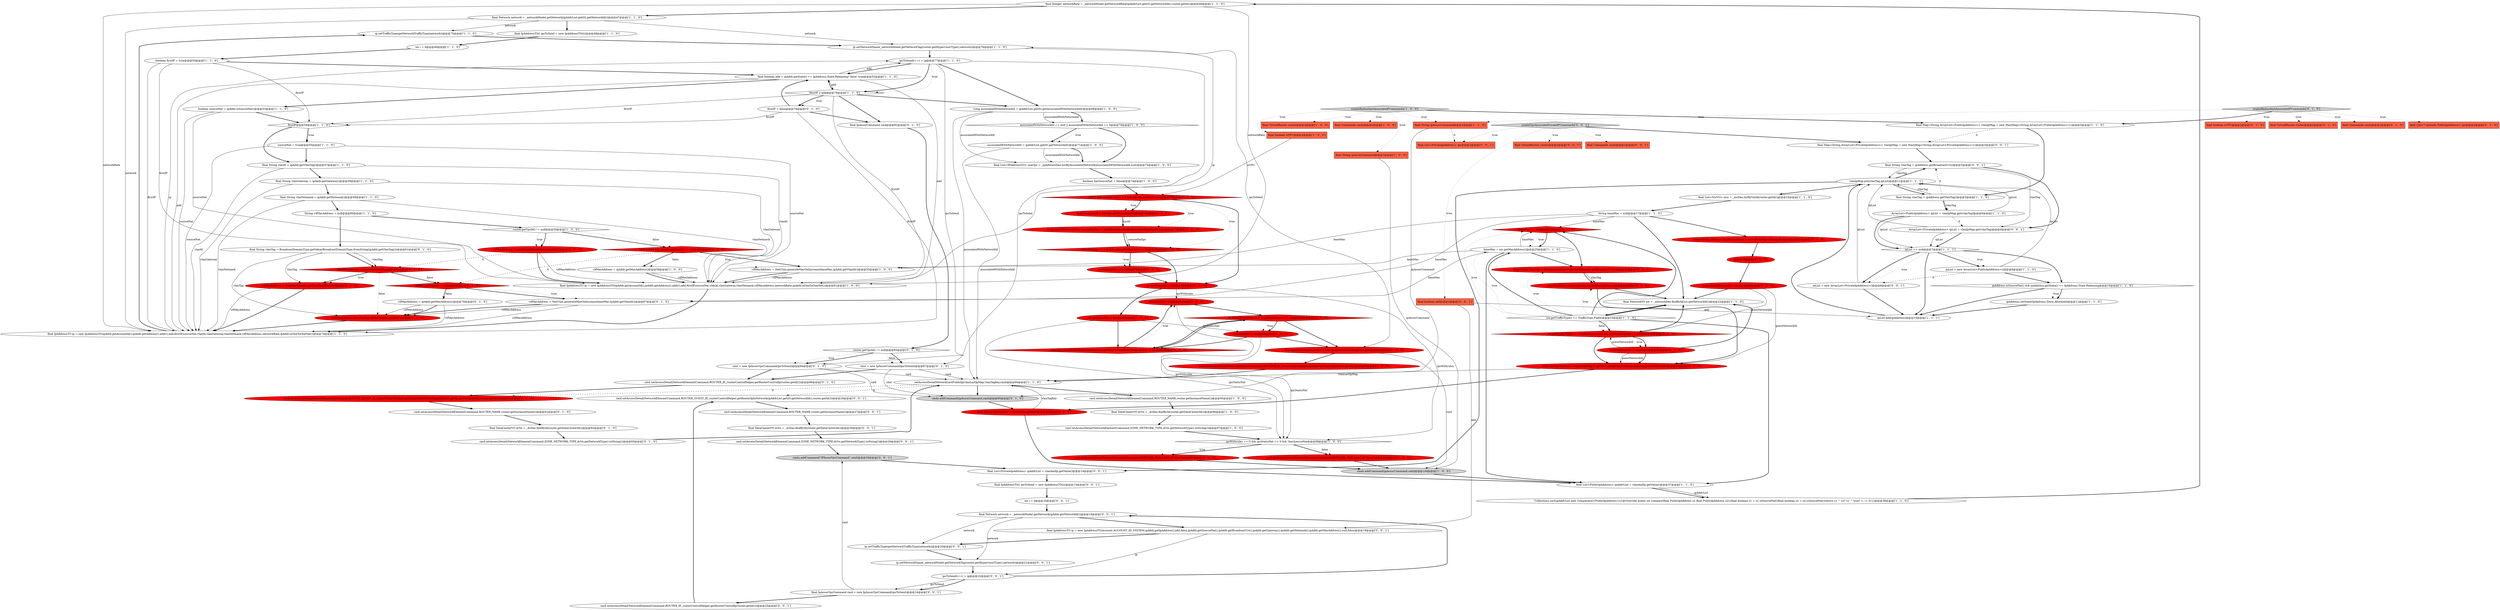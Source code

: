 digraph {
66 [style = filled, label = "final Integer networkRate = _networkModel.getNetworkRate(ipAddrList.get(0).getNetworkId(),router.getId())@@@46@@@['1', '1', '0']", fillcolor = white, shape = ellipse image = "AAA0AAABBB1BBB"];
26 [style = filled, label = "final String vlanGateway = ipAddr.getGateway()@@@58@@@['1', '1', '0']", fillcolor = white, shape = ellipse image = "AAA0AAABBB1BBB"];
33 [style = filled, label = "cmds.addCommand(ipAssocCommand,cmd)@@@104@@@['1', '0', '0']", fillcolor = lightgray, shape = ellipse image = "AAA0AAABBB1BBB"];
76 [style = filled, label = "cmd.setAccessDetail(NetworkElementCommand.ZONE_NETWORK_TYPE,dcVo.getNetworkType().toString())@@@93@@@['0', '1', '0']", fillcolor = white, shape = ellipse image = "AAA0AAABBB2BBB"];
99 [style = filled, label = "vlanMacAddress.containsKey(vlanTag)@@@62@@@['0', '1', '0']", fillcolor = red, shape = diamond image = "AAA1AAABBB2BBB"];
93 [style = filled, label = "Map<String,Boolean> vlanLastIpMap = getVlanLastIpMap(router.getVpcId(),guestNetworkId)@@@34@@@['0', '1', '0']", fillcolor = red, shape = ellipse image = "AAA1AAABBB2BBB"];
64 [style = filled, label = "final String vlanNetmask = ipAddr.getNetmask()@@@59@@@['1', '1', '0']", fillcolor = white, shape = ellipse image = "AAA0AAABBB1BBB"];
12 [style = filled, label = "ipsWithrules == 0 && ipsStaticNat == 0 && !hasSourceNat@@@98@@@['1', '0', '0']", fillcolor = white, shape = diamond image = "AAA0AAABBB1BBB"];
124 [style = filled, label = "ip.setTrafficType(getNetworkTrafficType(network))@@@20@@@['0', '0', '1']", fillcolor = white, shape = ellipse image = "AAA0AAABBB3BBB"];
97 [style = filled, label = "cmd.setAccessDetail(NetworkElementCommand.ROUTER_GUEST_IP,_routerControlHelper.getRouterIpInNetwork(ipAddrList.get(0).getNetworkId(),router.getId()))@@@90@@@['0', '1', '0']", fillcolor = red, shape = ellipse image = "AAA1AAABBB2BBB"];
88 [style = filled, label = "vifMacAddress = vlanMacAddress.get(vlanTag)@@@63@@@['0', '1', '0']", fillcolor = red, shape = ellipse image = "AAA1AAABBB2BBB"];
79 [style = filled, label = "final String vlanTagKey = vlanAndIp.getKey()@@@36@@@['0', '1', '0']", fillcolor = red, shape = ellipse image = "AAA1AAABBB2BBB"];
41 [style = filled, label = "final String ipAssocCommand@@@2@@@['1', '1', '0']", fillcolor = tomato, shape = box image = "AAA0AAABBB1BBB"];
0 [style = filled, label = "final VirtualRouter router@@@2@@@['1', '0', '0']", fillcolor = tomato, shape = box image = "AAA0AAABBB1BBB"];
75 [style = filled, label = "final Commands cmds@@@2@@@['0', '1', '0']", fillcolor = tomato, shape = box image = "AAA0AAABBB2BBB"];
44 [style = filled, label = "ip.setTrafficType(getNetworkTrafficType(network))@@@75@@@['1', '1', '0']", fillcolor = white, shape = ellipse image = "AAA0AAABBB1BBB"];
1 [style = filled, label = "ipList.add(ipAddress)@@@10@@@['1', '1', '1']", fillcolor = white, shape = ellipse image = "AAA0AAABBB1BBB"];
107 [style = filled, label = "final IpAssocVpcCommand cmd = new IpAssocVpcCommand(ipsToSend)@@@24@@@['0', '0', '1']", fillcolor = white, shape = ellipse image = "AAA0AAABBB3BBB"];
58 [style = filled, label = "String vifMacAddress = null@@@60@@@['1', '1', '0']", fillcolor = white, shape = ellipse image = "AAA0AAABBB1BBB"];
34 [style = filled, label = "final List<PublicIpAddress> ipAddrList = vlanAndIp.getValue()@@@37@@@['1', '1', '0']", fillcolor = white, shape = ellipse image = "AAA0AAABBB1BBB"];
98 [style = filled, label = "ipAddr.getVlanId() != 0@@@66@@@['0', '1', '0']", fillcolor = red, shape = diamond image = "AAA1AAABBB2BBB"];
2 [style = filled, label = "ipList == null@@@7@@@['1', '1', '1']", fillcolor = white, shape = diamond image = "AAA0AAABBB1BBB"];
96 [style = filled, label = "vlanMacAddress.put(vlanTag,nic.getMacAddress())@@@28@@@['0', '1', '0']", fillcolor = red, shape = ellipse image = "AAA1AAABBB2BBB"];
89 [style = filled, label = "cmd = new IpAssocCommand(ipsToSend)@@@87@@@['0', '1', '0']", fillcolor = white, shape = ellipse image = "AAA0AAABBB2BBB"];
50 [style = filled, label = "setAccessDetailNetworkLastPublicIp(vlanLastIpMap,vlanTagKey,cmd)@@@94@@@['1', '1', '0']", fillcolor = white, shape = ellipse image = "AAA0AAABBB1BBB"];
27 [style = filled, label = "isVPC && userIps.size() > 0 && userIps.get(0) != null@@@75@@@['1', '0', '0']", fillcolor = red, shape = diamond image = "AAA1AAABBB1BBB"];
100 [style = filled, label = "cmd = new IpAssocVpcCommand(ipsToSend)@@@84@@@['0', '1', '0']", fillcolor = white, shape = ellipse image = "AAA0AAABBB2BBB"];
94 [style = filled, label = "firstIP = false@@@79@@@['0', '1', '0']", fillcolor = white, shape = ellipse image = "AAA0AAABBB2BBB"];
56 [style = filled, label = "final IpAssocCommand cmd = new IpAssocCommand(ipsToSend)@@@92@@@['1', '0', '0']", fillcolor = red, shape = ellipse image = "AAA1AAABBB1BBB"];
109 [style = filled, label = "int i = 0@@@16@@@['0', '0', '1']", fillcolor = white, shape = ellipse image = "AAA0AAABBB3BBB"];
90 [style = filled, label = "router.getVpcId() != null@@@83@@@['0', '1', '0']", fillcolor = white, shape = diamond image = "AAA0AAABBB2BBB"];
10 [style = filled, label = "final boolean isVPC@@@2@@@['1', '0', '0']", fillcolor = tomato, shape = box image = "AAA0AAABBB1BBB"];
72 [style = filled, label = "final String vlanTag = BroadcastDomainType.getValue(BroadcastDomainType.fromString(ipAddr.getVlanTag()))@@@61@@@['0', '1', '0']", fillcolor = white, shape = ellipse image = "AAA0AAABBB2BBB"];
29 [style = filled, label = "firstIP@@@54@@@['1', '1', '0']", fillcolor = white, shape = diamond image = "AAA0AAABBB1BBB"];
65 [style = filled, label = "ipAddress.setState(IpAddress.State.Allocated)@@@11@@@['1', '1', '0']", fillcolor = white, shape = ellipse image = "AAA0AAABBB1BBB"];
70 [style = filled, label = "final Network network = _networkModel.getNetwork(ipAddrList.get(0).getNetworkId())@@@47@@@['1', '1', '0']", fillcolor = white, shape = ellipse image = "AAA0AAABBB1BBB"];
17 [style = filled, label = "final Commands cmds@@@2@@@['1', '0', '0']", fillcolor = tomato, shape = box image = "AAA0AAABBB1BBB"];
42 [style = filled, label = "final String vlanTag = ipAddress.getVlanTag()@@@5@@@['1', '1', '0']", fillcolor = white, shape = ellipse image = "AAA0AAABBB1BBB"];
54 [style = filled, label = "boolean firstIP = true@@@50@@@['1', '1', '0']", fillcolor = white, shape = ellipse image = "AAA0AAABBB1BBB"];
31 [style = filled, label = "ip.isOneToOneNat() && ip.getRuleState() == null@@@88@@@['1', '0', '0']", fillcolor = red, shape = diamond image = "AAA1AAABBB1BBB"];
77 [style = filled, label = "baseMac == null@@@24@@@['0', '1', '0']", fillcolor = red, shape = diamond image = "AAA1AAABBB2BBB"];
114 [style = filled, label = "final VirtualRouter router@@@2@@@['0', '0', '1']", fillcolor = tomato, shape = box image = "AAA0AAABBB3BBB"];
86 [style = filled, label = "final DataCenterVO dcVo = _dcDao.findById(router.getDataCenterId())@@@92@@@['0', '1', '0']", fillcolor = white, shape = ellipse image = "AAA0AAABBB2BBB"];
126 [style = filled, label = "cmd.setAccessDetail(NetworkElementCommand.ROUTER_GUEST_IP,_routerControlHelper.getRouterIpInNetwork(ipAddrList.get(0).getNetworkId(),router.getId()))@@@26@@@['0', '0', '1']", fillcolor = white, shape = ellipse image = "AAA0AAABBB3BBB"];
74 [style = filled, label = "guestNetworkId = nw.getId()@@@31@@@['0', '1', '0']", fillcolor = red, shape = ellipse image = "AAA1AAABBB2BBB"];
80 [style = filled, label = "cmds.addCommand(ipAssocCommand,cmd)@@@95@@@['0', '1', '0']", fillcolor = lightgray, shape = ellipse image = "AAA0AAABBB2BBB"];
23 [style = filled, label = "ipAddress.isSourceNat() && ipAddress.getState() == IpAddress.State.Releasing@@@10@@@['1', '1', '0']", fillcolor = white, shape = diamond image = "AAA0AAABBB1BBB"];
52 [style = filled, label = "int ipsWithrules = 0@@@82@@@['1', '0', '0']", fillcolor = red, shape = ellipse image = "AAA1AAABBB1BBB"];
16 [style = filled, label = "hasSourceNat = true@@@79@@@['1', '0', '0']", fillcolor = red, shape = ellipse image = "AAA1AAABBB1BBB"];
71 [style = filled, label = "associatedWithNetworkId = ipAddrList.get(0).getNetworkId()@@@71@@@['1', '0', '0']", fillcolor = white, shape = ellipse image = "AAA0AAABBB1BBB"];
85 [style = filled, label = "vlanMacAddress.put(vlanTag,vifMacAddress)@@@72@@@['0', '1', '0']", fillcolor = red, shape = ellipse image = "AAA1AAABBB2BBB"];
115 [style = filled, label = "final IpAddressTO ip = new IpAddressTO(Account.ACCOUNT_ID_SYSTEM,ipAddr.getIpAddress(),add,false,ipAddr.getSourceNat(),ipAddr.getBroadcastUri(),ipAddr.getGateway(),ipAddr.getNetmask(),ipAddr.getMacAddress(),null,false)@@@19@@@['0', '0', '1']", fillcolor = white, shape = ellipse image = "AAA0AAABBB3BBB"];
30 [style = filled, label = "String baseMac = null@@@17@@@['1', '1', '0']", fillcolor = white, shape = ellipse image = "AAA0AAABBB1BBB"];
21 [style = filled, label = "createRedundantAssociateIPCommands['1', '0', '0']", fillcolor = lightgray, shape = diamond image = "AAA0AAABBB1BBB"];
36 [style = filled, label = "vlanIpMap.put(vlanTag,ipList)@@@11@@@['1', '1', '1']", fillcolor = white, shape = ellipse image = "AAA0AAABBB1BBB"];
62 [style = filled, label = "final List<IPAddressVO> sourceNatIps = _ipAddressDao.listByAssociatedVpc(vpcId,true)@@@77@@@['1', '0', '0']", fillcolor = red, shape = ellipse image = "AAA1AAABBB1BBB"];
39 [style = filled, label = "final IpAddressTO ip = new IpAddressTO(ipAddr.getAccountId(),ipAddr.getAddress().addr(),add,firstIP,sourceNat,vlanId,vlanGateway,vlanNetmask,vifMacAddress,networkRate,ipAddr.isOneToOneNat())@@@61@@@['1', '0', '0']", fillcolor = white, shape = ellipse image = "AAA0AAABBB1BBB"];
87 [style = filled, label = "final List<? extends PublicIpAddress> ips@@@2@@@['0', '1', '0']", fillcolor = tomato, shape = box image = "AAA0AAABBB2BBB"];
49 [style = filled, label = "final boolean add = ipAddr.getState() == IpAddress.State.Releasing? false: true@@@52@@@['1', '1', '0']", fillcolor = white, shape = ellipse image = "AAA0AAABBB1BBB"];
40 [style = filled, label = "ipsWithrules++@@@86@@@['1', '0', '0']", fillcolor = red, shape = ellipse image = "AAA1AAABBB1BBB"];
61 [style = filled, label = "final List<IPAddressVO> userIps = _ipAddressDao.listByAssociatedNetwork(associatedWithNetworkId,null)@@@73@@@['1', '0', '0']", fillcolor = white, shape = ellipse image = "AAA0AAABBB1BBB"];
92 [style = filled, label = "cmd.setAccessDetail(NetworkElementCommand.ROUTER_NAME,router.getInstanceName())@@@91@@@['0', '1', '0']", fillcolor = white, shape = ellipse image = "AAA0AAABBB2BBB"];
43 [style = filled, label = "associatedWithNetworkId == null || associatedWithNetworkId == 0@@@70@@@['1', '0', '0']", fillcolor = white, shape = diamond image = "AAA0AAABBB1BBB"];
55 [style = filled, label = "ipsStaticNat++@@@89@@@['1', '0', '0']", fillcolor = red, shape = ellipse image = "AAA1AAABBB1BBB"];
128 [style = filled, label = "final DataCenterVO dcVo = _dcDao.findById(router.getDataCenterId())@@@28@@@['0', '0', '1']", fillcolor = white, shape = ellipse image = "AAA0AAABBB3BBB"];
67 [style = filled, label = "final NetworkVO nw = _networkDao.findById(nic.getNetworkId())@@@22@@@['1', '1', '0']", fillcolor = white, shape = ellipse image = "AAA0AAABBB1BBB"];
73 [style = filled, label = "final boolean isVPC@@@2@@@['0', '1', '0']", fillcolor = tomato, shape = box image = "AAA0AAABBB2BBB"];
123 [style = filled, label = "cmd.setAccessDetail(NetworkElementCommand.ROUTER_NAME,router.getInstanceName())@@@27@@@['0', '0', '1']", fillcolor = white, shape = ellipse image = "AAA0AAABBB3BBB"];
3 [style = filled, label = "final String vlanId = ipAddr.getVlanTag()@@@57@@@['1', '1', '0']", fillcolor = white, shape = ellipse image = "AAA0AAABBB1BBB"];
51 [style = filled, label = "ipList = new ArrayList<PublicIpAddress>()@@@8@@@['1', '1', '0']", fillcolor = white, shape = ellipse image = "AAA0AAABBB1BBB"];
95 [style = filled, label = "createRedundantAssociateIPCommands['0', '1', '0']", fillcolor = lightgray, shape = diamond image = "AAA0AAABBB2BBB"];
46 [style = filled, label = "cmd.setAccessDetail(NetworkElementCommand.NETWORK_PUB_LAST_IP,\"false\")@@@102@@@['1', '0', '0']", fillcolor = red, shape = ellipse image = "AAA1AAABBB1BBB"];
47 [style = filled, label = "final Map<String,ArrayList<PublicIpAddress>> vlanIpMap = new HashMap<String,ArrayList<PublicIpAddress>>()@@@3@@@['1', '1', '0']", fillcolor = white, shape = ellipse image = "AAA0AAABBB1BBB"];
8 [style = filled, label = "int i = 0@@@49@@@['1', '1', '0']", fillcolor = white, shape = ellipse image = "AAA0AAABBB1BBB"];
81 [style = filled, label = "final IpAssocCommand cmd@@@82@@@['0', '1', '0']", fillcolor = white, shape = ellipse image = "AAA0AAABBB2BBB"];
113 [style = filled, label = "cmds.addCommand(\"IPAssocVpcCommand\",cmd)@@@30@@@['0', '0', '1']", fillcolor = lightgray, shape = ellipse image = "AAA0AAABBB3BBB"];
116 [style = filled, label = "ip.setNetworkName(_networkModel.getNetworkTag(router.getHypervisorType(),network))@@@21@@@['0', '0', '1']", fillcolor = white, shape = ellipse image = "AAA0AAABBB3BBB"];
35 [style = filled, label = "final IpAddressTO(( ipsToSend = new IpAddressTO((((@@@48@@@['1', '1', '0']", fillcolor = white, shape = ellipse image = "AAA0AAABBB1BBB"];
127 [style = filled, label = "final List<PrivateIpAddress> ipAddrList = vlanAndIp.getValue()@@@14@@@['0', '0', '1']", fillcolor = white, shape = ellipse image = "AAA0AAABBB3BBB"];
7 [style = filled, label = "int ipsStaticNat = 0@@@83@@@['1', '0', '0']", fillcolor = red, shape = ellipse image = "AAA1AAABBB1BBB"];
125 [style = filled, label = "final Network network = _networkModel.getNetwork(ipAddr.getNetworkId())@@@18@@@['0', '0', '1']", fillcolor = white, shape = ellipse image = "AAA0AAABBB3BBB"];
110 [style = filled, label = "ipList = new ArrayList<PrivateIpAddress>()@@@8@@@['0', '0', '1']", fillcolor = white, shape = ellipse image = "AAA0AAABBB3BBB"];
59 [style = filled, label = "vifMacAddress = NetUtils.generateMacOnIncrease(baseMac,ipAddr.getVlanId())@@@55@@@['1', '0', '0']", fillcolor = white, shape = ellipse image = "AAA0AAABBB1BBB"];
120 [style = filled, label = "ipsToSend(i++( = ip@@@22@@@['0', '0', '1']", fillcolor = white, shape = ellipse image = "AAA0AAABBB3BBB"];
60 [style = filled, label = "final IpAddressTO ip = new IpAddressTO(ipAddr.getAccountId(),ipAddr.getAddress().addr(),add,firstIP,sourceNat,vlanId,vlanGateway,vlanNetmask,vifMacAddress,networkRate,ipAddr.isOneToOneNat())@@@74@@@['1', '1', '0']", fillcolor = white, shape = ellipse image = "AAA0AAABBB1BBB"];
118 [style = filled, label = "final List<PrivateIpAddress> ips@@@2@@@['0', '0', '1']", fillcolor = tomato, shape = box image = "AAA0AAABBB3BBB"];
103 [style = filled, label = "Map<String,String> vlanMacAddress = new HashMap<String,String>()@@@18@@@['0', '1', '0']", fillcolor = red, shape = ellipse image = "AAA1AAABBB2BBB"];
119 [style = filled, label = "final String vlanTag = ipAddress.getBroadcastUri()@@@5@@@['0', '0', '1']", fillcolor = white, shape = ellipse image = "AAA0AAABBB3BBB"];
6 [style = filled, label = "boolean sourceNat = ipAddr.isSourceNat()@@@53@@@['1', '1', '0']", fillcolor = white, shape = ellipse image = "AAA0AAABBB1BBB"];
112 [style = filled, label = "final Map<String,ArrayList<PrivateIpAddress>> vlanIpMap = new HashMap<String,ArrayList<PrivateIpAddress>>()@@@3@@@['0', '0', '1']", fillcolor = white, shape = ellipse image = "AAA0AAABBB3BBB"];
28 [style = filled, label = "cmd.setAccessDetail(NetworkElementCommand.NETWORK_PUB_LAST_IP,\"true\")@@@99@@@['1', '0', '0']", fillcolor = red, shape = ellipse image = "AAA1AAABBB1BBB"];
117 [style = filled, label = "final IpAddressTO(( ipsToSend = new IpAddressTO((((@@@15@@@['0', '0', '1']", fillcolor = white, shape = ellipse image = "AAA0AAABBB3BBB"];
104 [style = filled, label = "vifMacAddress = NetUtils.generateMacOnIncrease(baseMac,ipAddr.getVlanId())@@@67@@@['0', '1', '0']", fillcolor = white, shape = ellipse image = "AAA0AAABBB2BBB"];
45 [style = filled, label = "cmd.setAccessDetail(NetworkElementCommand.ROUTER_IP,_routerControlHelper.getRouterControlIp(router.getId()))@@@93@@@['1', '0', '0']", fillcolor = red, shape = ellipse image = "AAA1AAABBB1BBB"];
11 [style = filled, label = "baseMac = nic.getMacAddress()@@@25@@@['1', '1', '0']", fillcolor = white, shape = ellipse image = "AAA0AAABBB1BBB"];
105 [style = filled, label = "cmd.setAccessDetail(NetworkElementCommand.ROUTER_IP,_routerControlHelper.getRouterControlIp(router.getId()))@@@25@@@['0', '0', '1']", fillcolor = white, shape = ellipse image = "AAA0AAABBB3BBB"];
101 [style = filled, label = "@@@19@@@['0', '1', '0']", fillcolor = red, shape = ellipse image = "AAA1AAABBB2BBB"];
82 [style = filled, label = "nw.getTrafficType() == TrafficType.Guest && guestNetworkId == null@@@30@@@['0', '1', '0']", fillcolor = red, shape = diamond image = "AAA1AAABBB2BBB"];
53 [style = filled, label = "ip.setNetworkName(_networkModel.getNetworkTag(router.getHypervisorType(),network))@@@76@@@['1', '1', '0']", fillcolor = white, shape = ellipse image = "AAA0AAABBB1BBB"];
4 [style = filled, label = "nw.getTrafficType() == TrafficType.Public@@@23@@@['1', '1', '0']", fillcolor = white, shape = diamond image = "AAA0AAABBB1BBB"];
38 [style = filled, label = "cmd.setAccessDetail(NetworkElementCommand.ZONE_NETWORK_TYPE,dcVo.getNetworkType().toString())@@@97@@@['1', '0', '0']", fillcolor = white, shape = ellipse image = "AAA0AAABBB1BBB"];
69 [style = filled, label = "_rulesDao.countRulesByIpIdAndState(ip.getId(),FirewallRule.State.Active) > 0@@@85@@@['1', '0', '0']", fillcolor = red, shape = diamond image = "AAA1AAABBB1BBB"];
84 [style = filled, label = "final String vlanTag = BroadcastDomainType.getValue(nic.getBroadcastUri())@@@27@@@['0', '1', '0']", fillcolor = red, shape = ellipse image = "AAA1AAABBB2BBB"];
22 [style = filled, label = "!sourceNat && ipAddr.getVlanId() != 0@@@54@@@['1', '0', '0']", fillcolor = red, shape = diamond image = "AAA1AAABBB1BBB"];
57 [style = filled, label = "vifMacAddress = ipAddr.getMacAddress()@@@51@@@['1', '0', '0']", fillcolor = red, shape = ellipse image = "AAA1AAABBB1BBB"];
5 [style = filled, label = "vifMacAddress = ipAddr.getMacAddress()@@@58@@@['1', '0', '0']", fillcolor = white, shape = ellipse image = "AAA0AAABBB1BBB"];
15 [style = filled, label = "final DataCenterVO dcVo = _dcDao.findById(router.getDataCenterId())@@@96@@@['1', '0', '0']", fillcolor = white, shape = ellipse image = "AAA0AAABBB1BBB"];
121 [style = filled, label = "ArrayList<PrivateIpAddress> ipList = vlanIpMap.get(vlanTag)@@@6@@@['0', '0', '1']", fillcolor = white, shape = ellipse image = "AAA0AAABBB3BBB"];
48 [style = filled, label = "final Long vpcId = userIps.get(0).getVpcId()@@@76@@@['1', '0', '0']", fillcolor = red, shape = ellipse image = "AAA1AAABBB1BBB"];
32 [style = filled, label = "sourceNatIps != null && sourceNatIps.size() > 0@@@78@@@['1', '0', '0']", fillcolor = red, shape = diamond image = "AAA1AAABBB1BBB"];
108 [style = filled, label = "final Commands cmds@@@2@@@['0', '0', '1']", fillcolor = tomato, shape = box image = "AAA0AAABBB3BBB"];
122 [style = filled, label = "createVpcAssociatePrivateIPCommands['0', '0', '1']", fillcolor = lightgray, shape = diamond image = "AAA0AAABBB3BBB"];
24 [style = filled, label = "ipsToSend(i++( = ip@@@77@@@['1', '1', '0']", fillcolor = white, shape = ellipse image = "AAA0AAABBB1BBB"];
18 [style = filled, label = "router.getVpcId() != null@@@50@@@['1', '0', '0']", fillcolor = white, shape = diamond image = "AAA0AAABBB1BBB"];
91 [style = filled, label = "final VirtualRouter router@@@2@@@['0', '1', '0']", fillcolor = tomato, shape = box image = "AAA0AAABBB2BBB"];
14 [style = filled, label = "boolean hasSourceNat = false@@@74@@@['1', '0', '0']", fillcolor = white, shape = ellipse image = "AAA0AAABBB1BBB"];
106 [style = filled, label = "cmd.setAccessDetail(NetworkElementCommand.ZONE_NETWORK_TYPE,dcVo.getNetworkType().toString())@@@29@@@['0', '0', '1']", fillcolor = white, shape = ellipse image = "AAA0AAABBB3BBB"];
13 [style = filled, label = "Long associatedWithNetworkId = ipAddrList.get(0).getAssociatedWithNetworkId()@@@69@@@['1', '0', '0']", fillcolor = white, shape = ellipse image = "AAA0AAABBB1BBB"];
102 [style = filled, label = "Long guestNetworkId = null@@@20@@@['0', '1', '0']", fillcolor = red, shape = ellipse image = "AAA1AAABBB2BBB"];
25 [style = filled, label = "!firstIP || add@@@78@@@['1', '1', '0']", fillcolor = white, shape = diamond image = "AAA0AAABBB1BBB"];
68 [style = filled, label = "final List<NicVO> nics = _nicDao.listByVmId(router.getId())@@@16@@@['1', '1', '0']", fillcolor = white, shape = ellipse image = "AAA0AAABBB1BBB"];
9 [style = filled, label = "final String ipAssocCommand@@@2@@@['1', '0', '0']", fillcolor = tomato, shape = box image = "AAA0AAABBB1BBB"];
111 [style = filled, label = "final boolean add@@@2@@@['0', '0', '1']", fillcolor = tomato, shape = box image = "AAA0AAABBB3BBB"];
19 [style = filled, label = "Collections.sort(ipAddrList,new Comparator<PublicIpAddress>(){@Override public int compare(final PublicIpAddress o1,final PublicIpAddress o2){final boolean s1 = o1.isSourceNat()final boolean s2 = o2.isSourceNat()return s1 ^ s2? s1 ^ true? 1: -1: 0}})@@@38@@@['1', '1', '0']", fillcolor = white, shape = ellipse image = "AAA0AAABBB1BBB"];
63 [style = filled, label = "sourceNat = true@@@55@@@['1', '1', '0']", fillcolor = white, shape = ellipse image = "AAA0AAABBB1BBB"];
78 [style = filled, label = "vifMacAddress = ipAddr.getMacAddress()@@@70@@@['0', '1', '0']", fillcolor = white, shape = ellipse image = "AAA0AAABBB2BBB"];
20 [style = filled, label = "ArrayList<PublicIpAddress> ipList = vlanIpMap.get(vlanTag)@@@6@@@['1', '1', '0']", fillcolor = white, shape = ellipse image = "AAA0AAABBB1BBB"];
37 [style = filled, label = "cmd.setAccessDetail(NetworkElementCommand.ROUTER_NAME,router.getInstanceName())@@@95@@@['1', '0', '0']", fillcolor = white, shape = ellipse image = "AAA0AAABBB1BBB"];
83 [style = filled, label = "cmd.setAccessDetail(NetworkElementCommand.ROUTER_IP,_routerControlHelper.getRouterControlIp(router.getId()))@@@89@@@['0', '1', '0']", fillcolor = white, shape = ellipse image = "AAA0AAABBB2BBB"];
54->60 [style = solid, label="firstIP"];
25->49 [style = bold, label=""];
27->32 [style = dotted, label="true"];
22->98 [style = dashed, label="0"];
120->107 [style = solid, label="ipsToSend"];
16->52 [style = bold, label=""];
121->36 [style = solid, label="ipList"];
31->55 [style = dotted, label="true"];
31->56 [style = bold, label=""];
90->100 [style = dotted, label="true"];
72->99 [style = bold, label=""];
24->25 [style = dotted, label="true"];
32->52 [style = bold, label=""];
2->51 [style = bold, label=""];
89->83 [style = bold, label=""];
84->96 [style = solid, label="vlanTag"];
53->56 [style = solid, label="ipsToSend"];
50->80 [style = bold, label=""];
38->12 [style = bold, label=""];
13->50 [style = solid, label="associatedWithNetworkId"];
37->15 [style = bold, label=""];
110->1 [style = bold, label=""];
39->53 [style = solid, label="ip"];
74->82 [style = solid, label="guestNetworkId"];
58->18 [style = bold, label=""];
20->121 [style = dashed, label="0"];
7->69 [style = bold, label=""];
98->78 [style = dotted, label="false"];
70->60 [style = solid, label="network"];
44->53 [style = bold, label=""];
106->113 [style = bold, label=""];
125->116 [style = solid, label="network"];
95->41 [style = dotted, label="true"];
6->29 [style = bold, label=""];
62->32 [style = solid, label="sourceNatIps"];
104->60 [style = solid, label="vifMacAddress"];
82->93 [style = bold, label=""];
39->60 [style = bold, label=""];
60->24 [style = solid, label="ip"];
2->23 [style = bold, label=""];
48->62 [style = bold, label=""];
100->50 [style = solid, label="cmd"];
74->67 [style = bold, label=""];
54->29 [style = solid, label="firstIP"];
55->12 [style = solid, label="ipsStaticNat"];
22->59 [style = bold, label=""];
18->22 [style = bold, label=""];
11->59 [style = solid, label="baseMac"];
24->49 [style = bold, label=""];
82->67 [style = bold, label=""];
82->74 [style = bold, label=""];
57->39 [style = bold, label=""];
78->85 [style = solid, label="vifMacAddress"];
113->127 [style = bold, label=""];
107->105 [style = bold, label=""];
83->97 [style = bold, label=""];
67->4 [style = bold, label=""];
6->60 [style = solid, label="sourceNat"];
29->63 [style = bold, label=""];
10->27 [style = solid, label="isVPC"];
93->79 [style = bold, label=""];
70->35 [style = bold, label=""];
35->8 [style = bold, label=""];
51->110 [style = dashed, label="0"];
70->53 [style = solid, label="network"];
20->2 [style = solid, label="ipList"];
9->33 [style = solid, label="ipAssocCommand"];
7->12 [style = solid, label="ipsStaticNat"];
40->31 [style = bold, label=""];
4->67 [style = bold, label=""];
90->100 [style = bold, label=""];
81->90 [style = bold, label=""];
100->83 [style = bold, label=""];
99->98 [style = bold, label=""];
90->89 [style = bold, label=""];
63->39 [style = solid, label="sourceNat"];
71->61 [style = solid, label="associatedWithNetworkId"];
99->85 [style = dotted, label="false"];
26->64 [style = bold, label=""];
102->82 [style = solid, label="guestNetworkId"];
59->39 [style = solid, label="vifMacAddress"];
120->125 [style = bold, label=""];
31->69 [style = bold, label=""];
15->38 [style = bold, label=""];
121->2 [style = bold, label=""];
13->61 [style = solid, label="associatedWithNetworkId"];
122->114 [style = dotted, label="true"];
30->67 [style = bold, label=""];
54->49 [style = bold, label=""];
12->28 [style = bold, label=""];
34->19 [style = bold, label=""];
126->123 [style = bold, label=""];
71->50 [style = solid, label="associatedWithNetworkId"];
51->23 [style = bold, label=""];
5->39 [style = bold, label=""];
23->65 [style = bold, label=""];
50->37 [style = bold, label=""];
21->0 [style = dotted, label="true"];
11->84 [style = bold, label=""];
36->119 [style = bold, label=""];
66->39 [style = solid, label="networkRate"];
109->125 [style = bold, label=""];
24->89 [style = solid, label="ipsToSend"];
23->65 [style = dotted, label="true"];
20->36 [style = solid, label="ipList"];
11->77 [style = solid, label="baseMac"];
24->100 [style = solid, label="ipsToSend"];
48->62 [style = solid, label="vpcId"];
42->36 [style = solid, label="vlanTag"];
22->59 [style = dotted, label="true"];
21->17 [style = dotted, label="true"];
98->104 [style = dotted, label="true"];
59->39 [style = bold, label=""];
40->12 [style = solid, label="ipsWithrules"];
111->1 [style = solid, label="add"];
122->108 [style = dotted, label="true"];
89->80 [style = solid, label="cmd"];
22->5 [style = bold, label=""];
69->31 [style = bold, label=""];
29->63 [style = dotted, label="true"];
4->82 [style = dotted, label="false"];
49->60 [style = solid, label="add"];
71->61 [style = bold, label=""];
107->113 [style = solid, label="cmd"];
85->60 [style = bold, label=""];
80->79 [style = bold, label=""];
101->102 [style = bold, label=""];
21->9 [style = dotted, label="true"];
88->60 [style = solid, label="vifMacAddress"];
95->87 [style = dotted, label="true"];
98->78 [style = bold, label=""];
13->43 [style = bold, label=""];
127->117 [style = bold, label=""];
53->24 [style = bold, label=""];
46->33 [style = bold, label=""];
27->48 [style = dotted, label="true"];
52->7 [style = bold, label=""];
50->97 [style = dashed, label="0"];
76->50 [style = bold, label=""];
25->94 [style = dotted, label="true"];
124->116 [style = bold, label=""];
86->76 [style = bold, label=""];
65->1 [style = bold, label=""];
36->42 [style = bold, label=""];
41->80 [style = solid, label="ipAssocCommand"];
24->13 [style = bold, label=""];
60->44 [style = bold, label=""];
94->49 [style = bold, label=""];
21->47 [style = bold, label=""];
66->70 [style = bold, label=""];
102->93 [style = solid, label="guestNetworkId"];
99->88 [style = bold, label=""];
47->42 [style = bold, label=""];
25->39 [style = solid, label="firstIP"];
4->84 [style = dotted, label="true"];
62->32 [style = bold, label=""];
55->69 [style = bold, label=""];
34->19 [style = solid, label="ipAddrList"];
2->1 [style = bold, label=""];
90->89 [style = dotted, label="false"];
49->39 [style = solid, label="add"];
7->55 [style = solid, label="ipsStaticNat"];
50->126 [style = dashed, label="0"];
3->26 [style = bold, label=""];
4->11 [style = dotted, label="true"];
68->30 [style = bold, label=""];
78->85 [style = bold, label=""];
51->36 [style = solid, label="ipList"];
18->22 [style = dotted, label="false"];
21->10 [style = dotted, label="true"];
32->16 [style = bold, label=""];
112->119 [style = bold, label=""];
125->124 [style = solid, label="network"];
69->40 [style = bold, label=""];
102->67 [style = bold, label=""];
74->93 [style = solid, label="guestNetworkId"];
122->112 [style = bold, label=""];
74->93 [style = bold, label=""];
77->11 [style = dotted, label="true"];
42->20 [style = solid, label="vlanTag"];
2->110 [style = dotted, label="true"];
94->29 [style = solid, label="firstIP"];
27->52 [style = bold, label=""];
3->39 [style = solid, label="vlanId"];
88->60 [style = bold, label=""];
54->39 [style = solid, label="firstIP"];
104->85 [style = solid, label="vifMacAddress"];
43->61 [style = bold, label=""];
5->39 [style = solid, label="vifMacAddress"];
56->33 [style = solid, label="cmd"];
58->72 [style = bold, label=""];
21->41 [style = dotted, label="true"];
56->45 [style = bold, label=""];
19->66 [style = bold, label=""];
25->29 [style = solid, label="firstIP"];
72->88 [style = solid, label="vlanTag"];
12->46 [style = bold, label=""];
25->94 [style = bold, label=""];
22->5 [style = dotted, label="false"];
52->12 [style = solid, label="ipsWithrules"];
24->25 [style = bold, label=""];
3->60 [style = solid, label="vlanId"];
18->57 [style = bold, label=""];
94->81 [style = bold, label=""];
18->57 [style = dotted, label="true"];
4->77 [style = bold, label=""];
11->104 [style = solid, label="baseMac"];
70->44 [style = solid, label="network"];
63->60 [style = solid, label="sourceNat"];
105->126 [style = bold, label=""];
115->124 [style = bold, label=""];
99->88 [style = dotted, label="true"];
14->27 [style = bold, label=""];
77->11 [style = bold, label=""];
128->106 [style = bold, label=""];
98->104 [style = bold, label=""];
8->54 [style = bold, label=""];
36->127 [style = bold, label=""];
72->85 [style = solid, label="vlanTag"];
64->58 [style = bold, label=""];
42->119 [style = dashed, label="0"];
63->3 [style = bold, label=""];
115->120 [style = solid, label="ip"];
49->6 [style = bold, label=""];
93->50 [style = solid, label="vlanLastIpMap"];
52->40 [style = solid, label="ipsWithrules"];
4->34 [style = bold, label=""];
78->60 [style = solid, label="vifMacAddress"];
25->81 [style = bold, label=""];
94->60 [style = solid, label="firstIP"];
64->39 [style = solid, label="vlanNetmask"];
30->103 [style = bold, label=""];
30->59 [style = solid, label="baseMac"];
43->71 [style = bold, label=""];
49->24 [style = solid, label="add"];
104->85 [style = bold, label=""];
117->109 [style = bold, label=""];
64->60 [style = solid, label="vlanNetmask"];
30->104 [style = solid, label="baseMac"];
43->71 [style = dotted, label="true"];
121->2 [style = solid, label="ipList"];
66->60 [style = solid, label="networkRate"];
25->13 [style = bold, label=""];
97->92 [style = bold, label=""];
116->120 [style = bold, label=""];
29->3 [style = bold, label=""];
42->20 [style = bold, label=""];
92->86 [style = bold, label=""];
120->107 [style = bold, label=""];
57->39 [style = solid, label="vifMacAddress"];
111->115 [style = solid, label="add"];
79->50 [style = solid, label="vlanTagKey"];
79->34 [style = bold, label=""];
95->75 [style = dotted, label="true"];
122->111 [style = dotted, label="true"];
1->36 [style = bold, label=""];
2->110 [style = bold, label=""];
6->39 [style = solid, label="sourceNat"];
57->99 [style = dashed, label="0"];
26->60 [style = solid, label="vlanGateway"];
55->56 [style = bold, label=""];
4->82 [style = bold, label=""];
123->128 [style = bold, label=""];
13->43 [style = solid, label="associatedWithNetworkId"];
20->2 [style = bold, label=""];
12->28 [style = dotted, label="true"];
4->96 [style = dotted, label="true"];
82->74 [style = dotted, label="true"];
99->98 [style = dotted, label="false"];
119->121 [style = solid, label="vlanTag"];
36->68 [style = bold, label=""];
4->77 [style = dotted, label="true"];
95->73 [style = dotted, label="true"];
122->118 [style = dotted, label="true"];
103->101 [style = bold, label=""];
11->34 [style = bold, label=""];
84->96 [style = bold, label=""];
28->33 [style = bold, label=""];
119->36 [style = solid, label="vlanTag"];
119->121 [style = bold, label=""];
61->14 [style = bold, label=""];
96->67 [style = bold, label=""];
89->50 [style = solid, label="cmd"];
45->50 [style = bold, label=""];
31->55 [style = bold, label=""];
49->25 [style = solid, label="add"];
125->115 [style = bold, label=""];
72->99 [style = solid, label="vlanTag"];
27->62 [style = dotted, label="true"];
27->48 [style = bold, label=""];
96->93 [style = bold, label=""];
23->1 [style = bold, label=""];
41->118 [style = dashed, label="0"];
95->47 [style = bold, label=""];
30->77 [style = solid, label="baseMac"];
26->39 [style = solid, label="vlanGateway"];
110->36 [style = solid, label="ipList"];
4->11 [style = bold, label=""];
77->84 [style = bold, label=""];
32->16 [style = dotted, label="true"];
12->46 [style = dotted, label="false"];
33->34 [style = bold, label=""];
47->112 [style = dashed, label="0"];
69->40 [style = dotted, label="true"];
100->80 [style = solid, label="cmd"];
2->51 [style = dotted, label="true"];
95->91 [style = dotted, label="true"];
}
